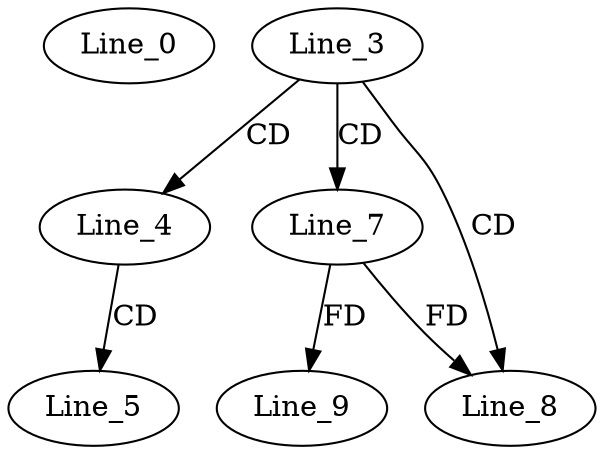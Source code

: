 digraph G {
  Line_0;
  Line_3;
  Line_4;
  Line_5;
  Line_7;
  Line_8;
  Line_9;
  Line_3 -> Line_4 [ label="CD" ];
  Line_4 -> Line_5 [ label="CD" ];
  Line_3 -> Line_7 [ label="CD" ];
  Line_3 -> Line_8 [ label="CD" ];
  Line_7 -> Line_8 [ label="FD" ];
  Line_7 -> Line_9 [ label="FD" ];
}
